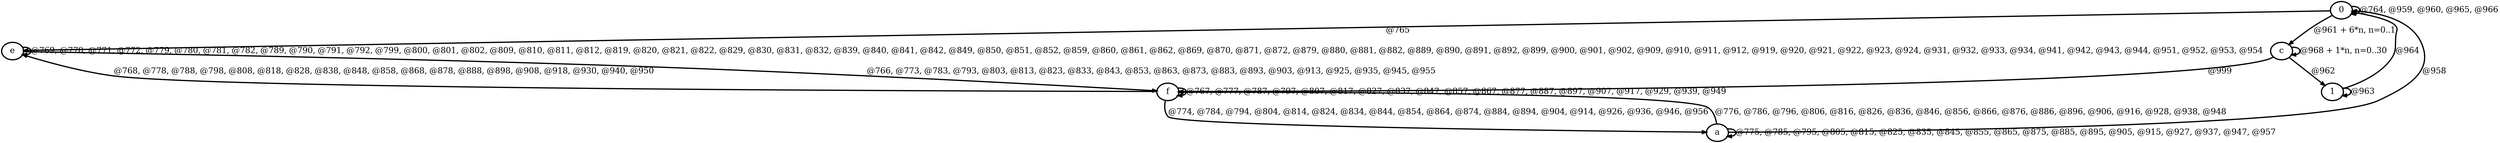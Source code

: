 digraph G {
        node [style=rounded, penwidth=3, fontsize=20, shape=oval];
        "0" -> "0" [label="@764, @959, @960, @965, @966", color=black,arrowsize=1,style=bold,penwidth=3,fontsize=20];
"0" -> "e" [label="@765", color=black,arrowsize=1,style=bold,penwidth=3,fontsize=20];
"e" -> "f" [label="@766, @773, @783, @793, @803, @813, @823, @833, @843, @853, @863, @873, @883, @893, @903, @913, @925, @935, @945, @955", color=black,arrowsize=1,style=bold,penwidth=3,fontsize=20];
"f" -> "f" [label="@767, @777, @787, @797, @807, @817, @827, @837, @847, @857, @867, @877, @887, @897, @907, @917, @929, @939, @949", color=black,arrowsize=1,style=bold,penwidth=3,fontsize=20];
"f" -> "e" [label="@768, @778, @788, @798, @808, @818, @828, @838, @848, @858, @868, @878, @888, @898, @908, @918, @930, @940, @950", color=black,arrowsize=1,style=bold,penwidth=3,fontsize=20];
"e" -> "e" [label="@769, @770, @771, @772, @779, @780, @781, @782, @789, @790, @791, @792, @799, @800, @801, @802, @809, @810, @811, @812, @819, @820, @821, @822, @829, @830, @831, @832, @839, @840, @841, @842, @849, @850, @851, @852, @859, @860, @861, @862, @869, @870, @871, @872, @879, @880, @881, @882, @889, @890, @891, @892, @899, @900, @901, @902, @909, @910, @911, @912, @919, @920, @921, @922, @923, @924, @931, @932, @933, @934, @941, @942, @943, @944, @951, @952, @953, @954", color=black,arrowsize=1,style=bold,penwidth=3,fontsize=20];
"f" -> "a" [label="@774, @784, @794, @804, @814, @824, @834, @844, @854, @864, @874, @884, @894, @904, @914, @926, @936, @946, @956", color=black,arrowsize=1,style=bold,penwidth=3,fontsize=20];
"a" -> "a" [label="@775, @785, @795, @805, @815, @825, @835, @845, @855, @865, @875, @885, @895, @905, @915, @927, @937, @947, @957", color=black,arrowsize=1,style=bold,penwidth=3,fontsize=20];
"a" -> "f" [label="@776, @786, @796, @806, @816, @826, @836, @846, @856, @866, @876, @886, @896, @906, @916, @928, @938, @948", color=black,arrowsize=1,style=bold,penwidth=3,fontsize=20];
"a" -> "0" [label="@958", color=black,arrowsize=1,style=bold,penwidth=3,fontsize=20];
"0" -> "c" [label="@961 + 6*n, n=0..1", color=black,arrowsize=1,style=bold,penwidth=3,fontsize=20];
"c" -> "1" [label="@962", color=black,arrowsize=1,style=bold,penwidth=3,fontsize=20];
"1" -> "1" [label="@963", color=black,arrowsize=1,style=bold,penwidth=3,fontsize=20];
"1" -> "0" [label="@964", color=black,arrowsize=1,style=bold,penwidth=3,fontsize=20];
"c" -> "c" [label="@968 + 1*n, n=0..30", color=black,arrowsize=1,style=bold,penwidth=3,fontsize=20];
"c" -> "f" [label="@999", color=black,arrowsize=1,style=bold,penwidth=3,fontsize=20];
}
